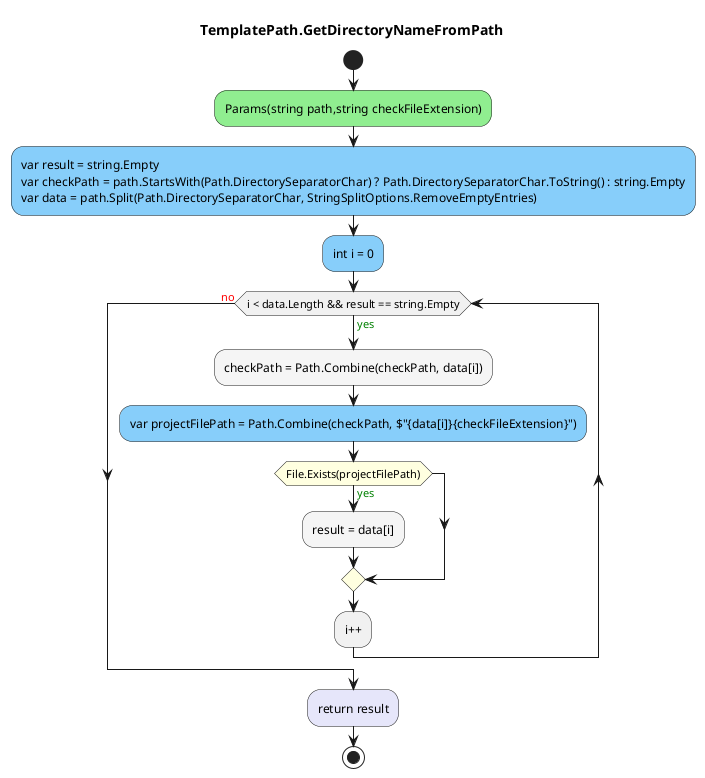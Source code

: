 @startuml TemplatePath.GetDirectoryNameFromPath
title TemplatePath.GetDirectoryNameFromPath
start
#LightGreen:Params(string path,string checkFileExtension);
#LightSkyBlue:var result = string.Empty\nvar checkPath = path.StartsWith(Path.DirectorySeparatorChar) ? Path.DirectorySeparatorChar.ToString() : string.Empty\nvar data = path.Split(Path.DirectorySeparatorChar, StringSplitOptions.RemoveEmptyEntries);
#LightSkyBlue:int i = 0;
while (i < data.Length && result == string.Empty) is (<color:green>yes)
        #WhiteSmoke:checkPath = Path.Combine(checkPath, data[i]);
        #LightSkyBlue:var projectFilePath = Path.Combine(checkPath, $"{data[i]}{checkFileExtension}");
        #LightYellow:if (File.Exists(projectFilePath)) then (<color:green>yes)
                #WhiteSmoke:result = data[i];
        endif
:i++;
endwhile (<color:red>no)
#Lavender:return result;
stop
@enduml
